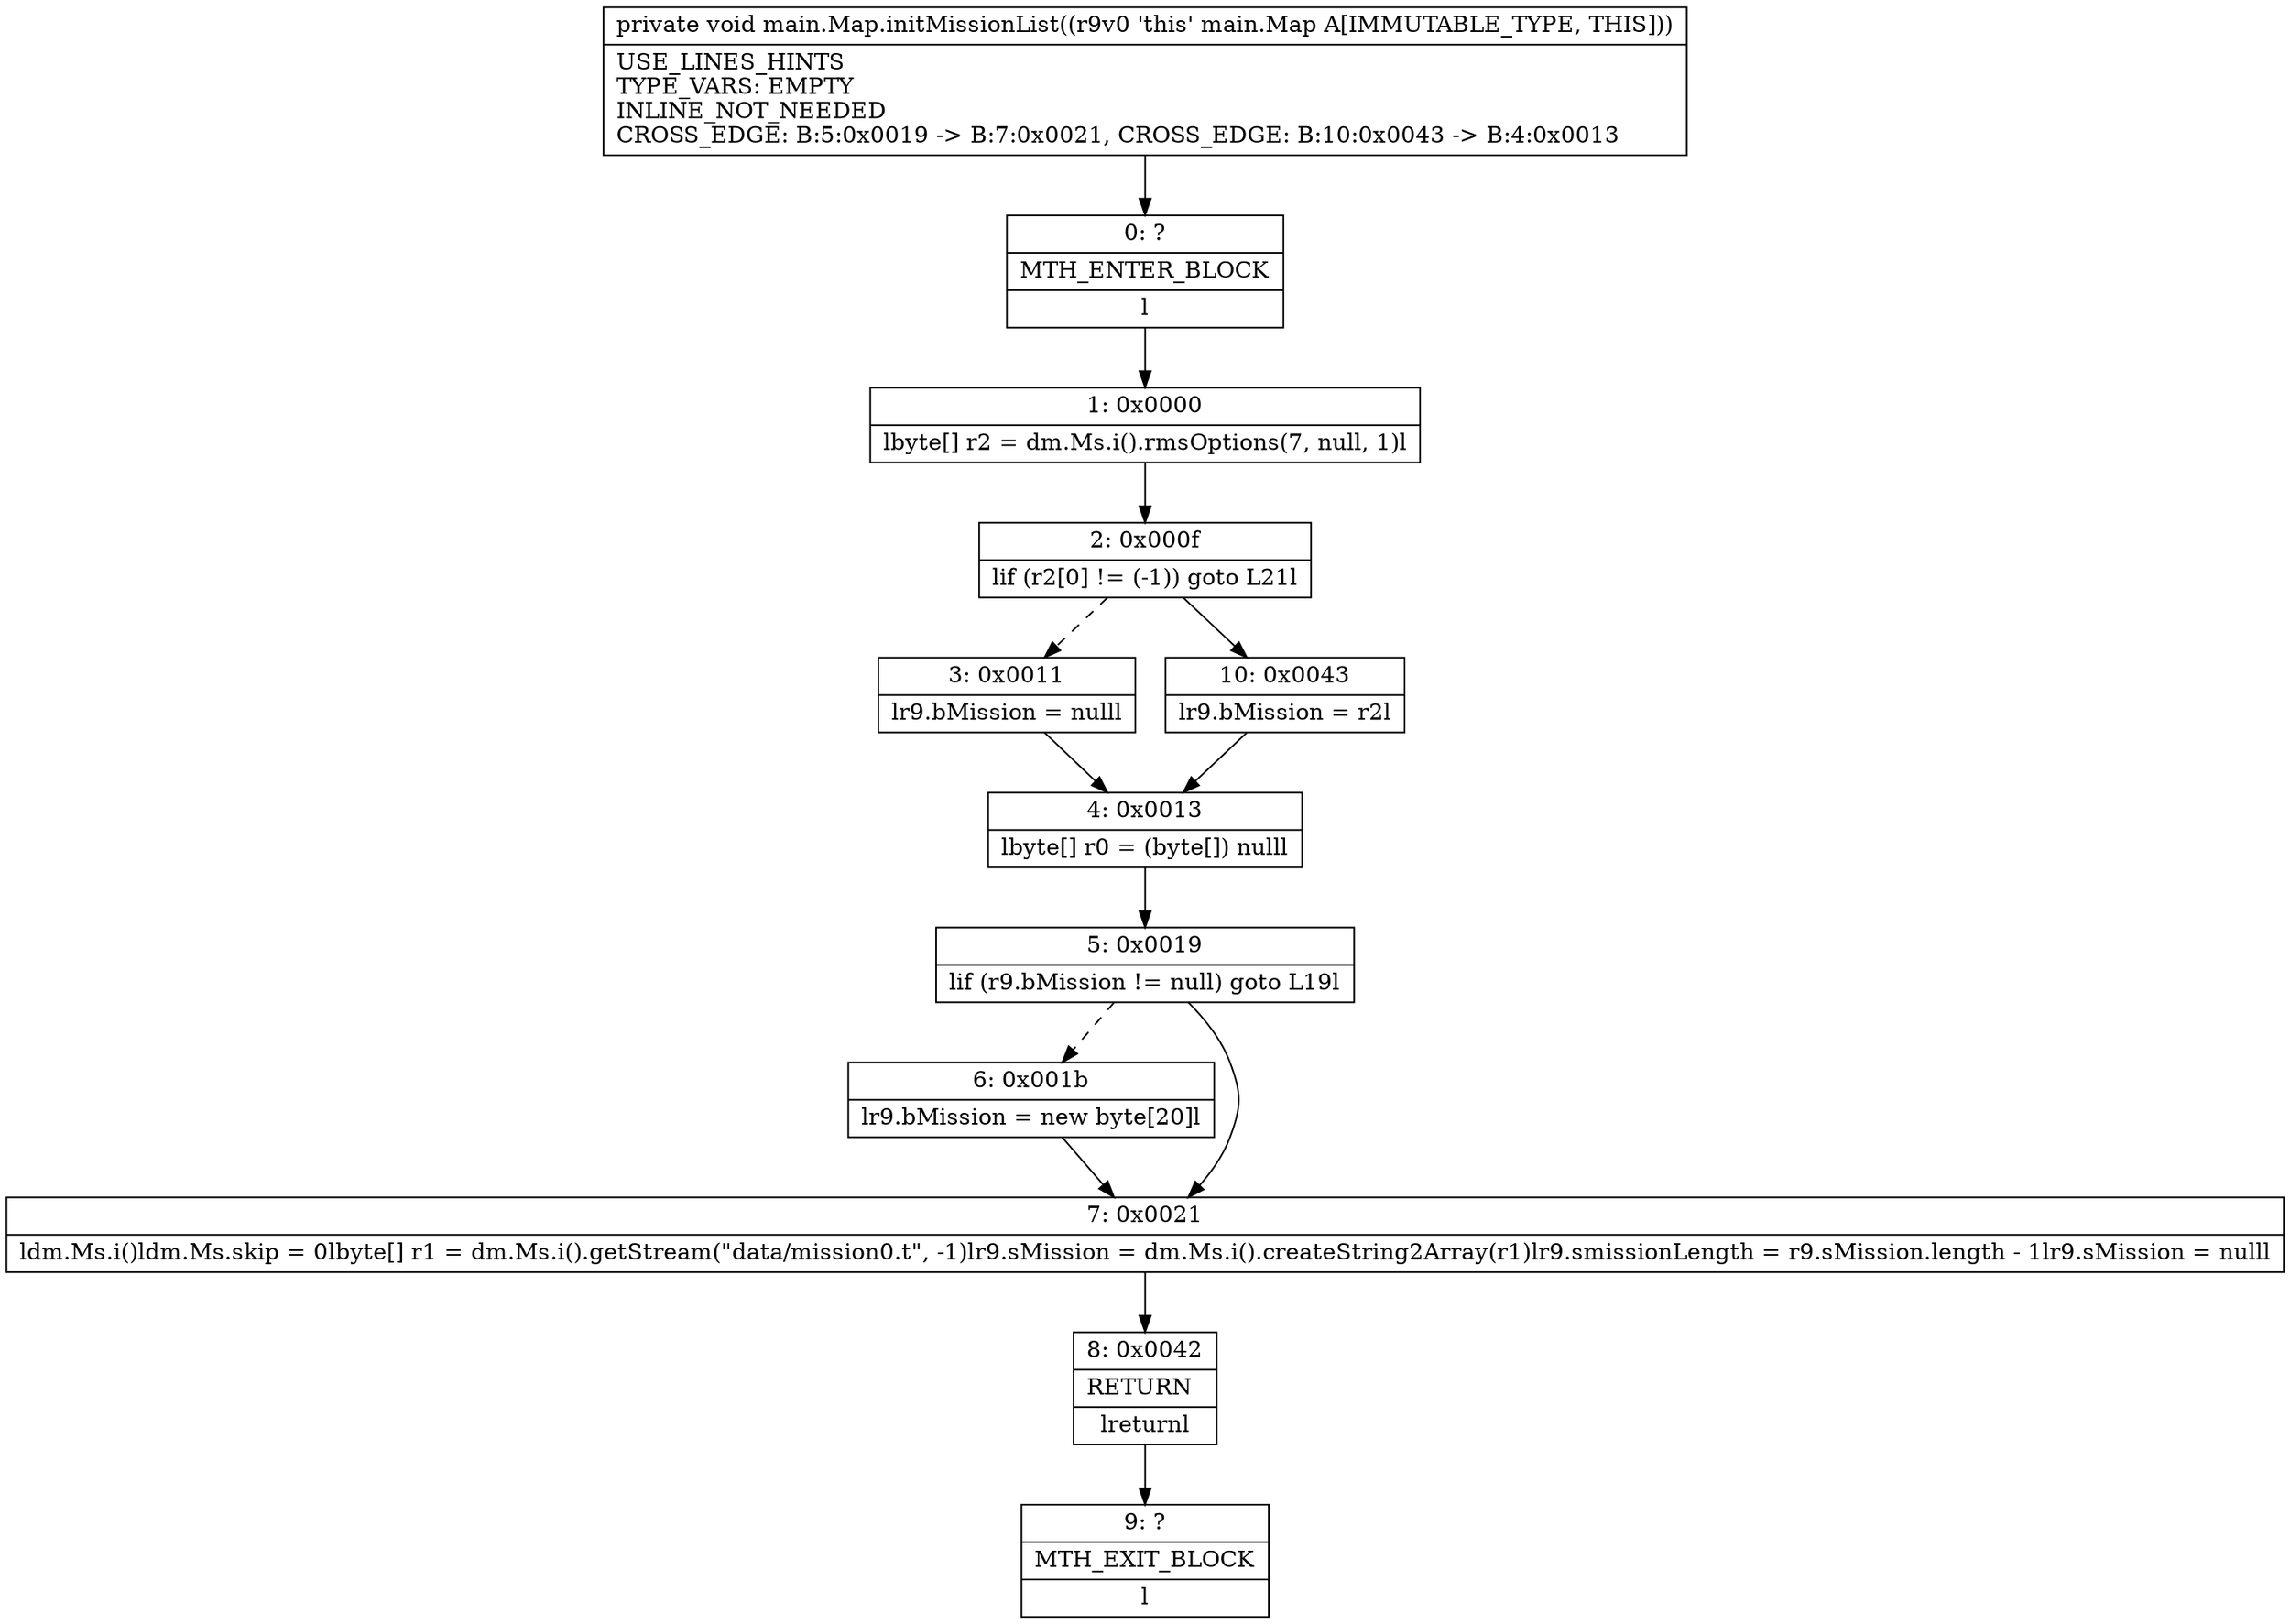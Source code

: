 digraph "CFG formain.Map.initMissionList()V" {
Node_0 [shape=record,label="{0\:\ ?|MTH_ENTER_BLOCK\l|l}"];
Node_1 [shape=record,label="{1\:\ 0x0000|lbyte[] r2 = dm.Ms.i().rmsOptions(7, null, 1)l}"];
Node_2 [shape=record,label="{2\:\ 0x000f|lif (r2[0] != (\-1)) goto L21l}"];
Node_3 [shape=record,label="{3\:\ 0x0011|lr9.bMission = nulll}"];
Node_4 [shape=record,label="{4\:\ 0x0013|lbyte[] r0 = (byte[]) nulll}"];
Node_5 [shape=record,label="{5\:\ 0x0019|lif (r9.bMission != null) goto L19l}"];
Node_6 [shape=record,label="{6\:\ 0x001b|lr9.bMission = new byte[20]l}"];
Node_7 [shape=record,label="{7\:\ 0x0021|ldm.Ms.i()ldm.Ms.skip = 0lbyte[] r1 = dm.Ms.i().getStream(\"data\/mission0.t\", \-1)lr9.sMission = dm.Ms.i().createString2Array(r1)lr9.smissionLength = r9.sMission.length \- 1lr9.sMission = nulll}"];
Node_8 [shape=record,label="{8\:\ 0x0042|RETURN\l|lreturnl}"];
Node_9 [shape=record,label="{9\:\ ?|MTH_EXIT_BLOCK\l|l}"];
Node_10 [shape=record,label="{10\:\ 0x0043|lr9.bMission = r2l}"];
MethodNode[shape=record,label="{private void main.Map.initMissionList((r9v0 'this' main.Map A[IMMUTABLE_TYPE, THIS]))  | USE_LINES_HINTS\lTYPE_VARS: EMPTY\lINLINE_NOT_NEEDED\lCROSS_EDGE: B:5:0x0019 \-\> B:7:0x0021, CROSS_EDGE: B:10:0x0043 \-\> B:4:0x0013\l}"];
MethodNode -> Node_0;
Node_0 -> Node_1;
Node_1 -> Node_2;
Node_2 -> Node_3[style=dashed];
Node_2 -> Node_10;
Node_3 -> Node_4;
Node_4 -> Node_5;
Node_5 -> Node_6[style=dashed];
Node_5 -> Node_7;
Node_6 -> Node_7;
Node_7 -> Node_8;
Node_8 -> Node_9;
Node_10 -> Node_4;
}

